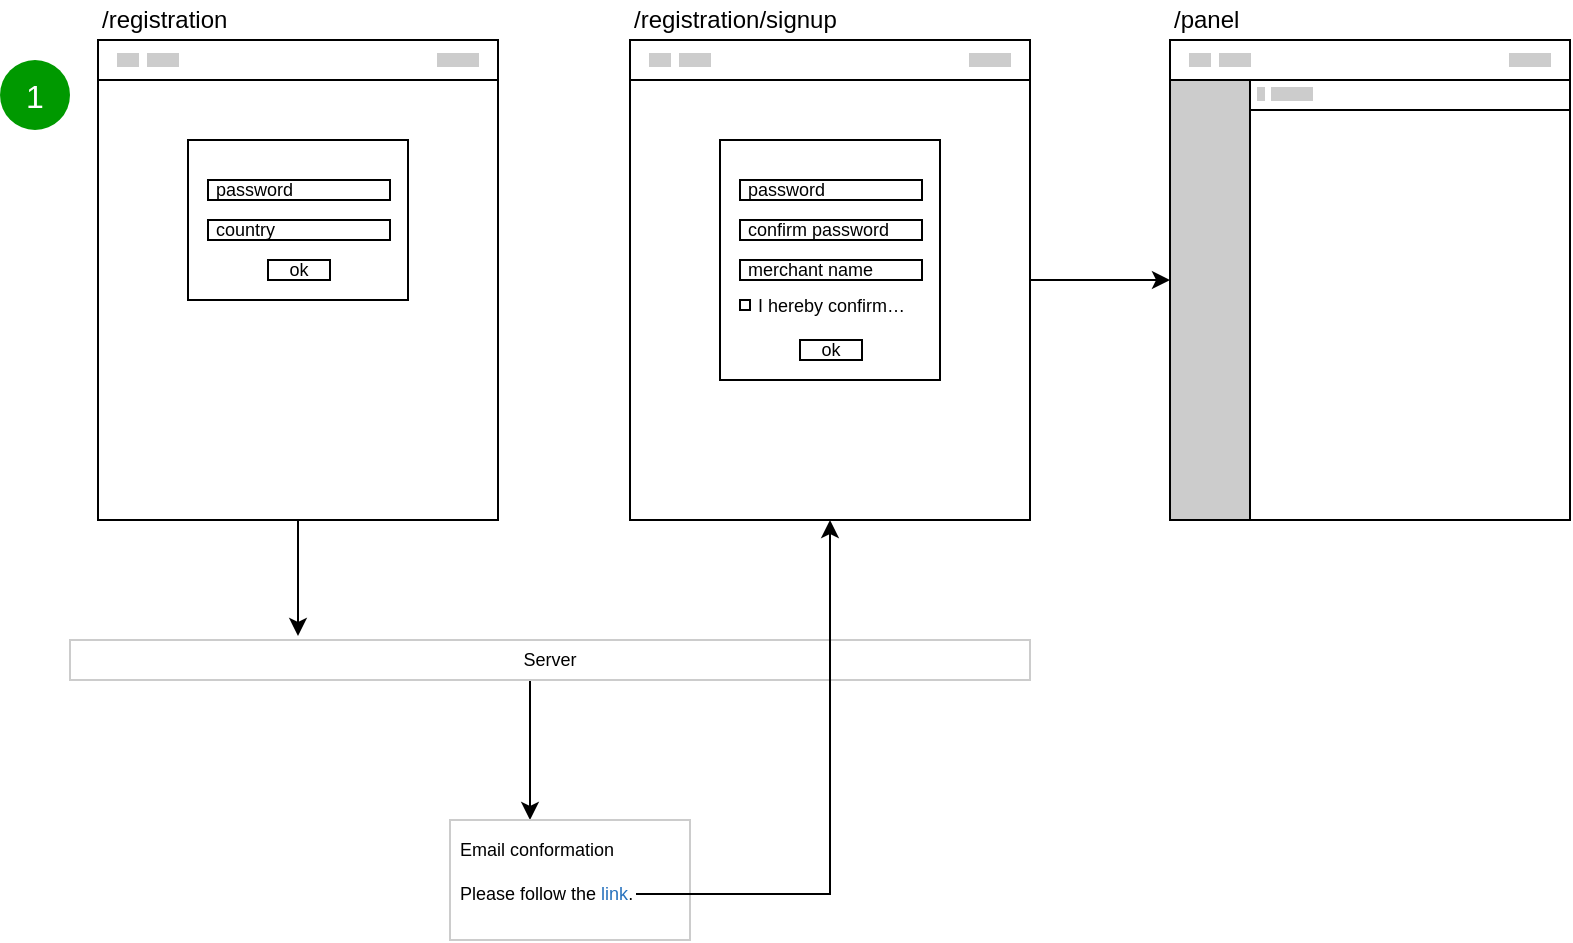 <mxfile version="16.5.6" type="github" pages="6">
  <diagram id="p7Ff0zWDrnerY__srlPh" name="Registration">
    <mxGraphModel dx="949" dy="591" grid="1" gridSize="10" guides="1" tooltips="1" connect="1" arrows="1" fold="1" page="1" pageScale="1" pageWidth="827" pageHeight="1169" math="0" shadow="0">
      <root>
        <mxCell id="0" />
        <mxCell id="nXb4mECqNkCN1c7yYPb4-7" value="Components" style="" parent="0" />
        <mxCell id="1" value="Registration" style="" parent="0" />
        <mxCell id="nXb4mECqNkCN1c7yYPb4-29" value="" style="group" parent="1" vertex="1" connectable="0">
          <mxGeometry x="414" y="110" width="200" height="260" as="geometry" />
        </mxCell>
        <mxCell id="nXb4mECqNkCN1c7yYPb4-10" value="" style="group" parent="nXb4mECqNkCN1c7yYPb4-29" vertex="1" connectable="0">
          <mxGeometry y="20" width="200" height="240" as="geometry" />
        </mxCell>
        <mxCell id="nXb4mECqNkCN1c7yYPb4-11" value="" style="rounded=0;whiteSpace=wrap;html=1;" parent="nXb4mECqNkCN1c7yYPb4-10" vertex="1">
          <mxGeometry width="200" height="240" as="geometry" />
        </mxCell>
        <mxCell id="nXb4mECqNkCN1c7yYPb4-12" value="" style="rounded=0;whiteSpace=wrap;html=1;" parent="nXb4mECqNkCN1c7yYPb4-10" vertex="1">
          <mxGeometry width="200" height="20" as="geometry" />
        </mxCell>
        <mxCell id="nXb4mECqNkCN1c7yYPb4-13" value="" style="rounded=0;whiteSpace=wrap;html=1;fillColor=#CCCCCC;strokeColor=#CCCCCC;" parent="nXb4mECqNkCN1c7yYPb4-10" vertex="1">
          <mxGeometry x="10" y="7" width="10" height="6" as="geometry" />
        </mxCell>
        <mxCell id="nXb4mECqNkCN1c7yYPb4-14" value="" style="rounded=0;whiteSpace=wrap;html=1;fillColor=#CCCCCC;strokeColor=#CCCCCC;" parent="nXb4mECqNkCN1c7yYPb4-10" vertex="1">
          <mxGeometry x="170" y="7" width="20" height="6" as="geometry" />
        </mxCell>
        <mxCell id="nXb4mECqNkCN1c7yYPb4-15" value="" style="rounded=0;whiteSpace=wrap;html=1;fillColor=#CCCCCC;strokeColor=#CCCCCC;" parent="nXb4mECqNkCN1c7yYPb4-10" vertex="1">
          <mxGeometry x="25" y="7" width="15" height="6" as="geometry" />
        </mxCell>
        <mxCell id="nXb4mECqNkCN1c7yYPb4-25" value="" style="rounded=0;whiteSpace=wrap;html=1;" parent="nXb4mECqNkCN1c7yYPb4-10" vertex="1">
          <mxGeometry x="45" y="50" width="110" height="80" as="geometry" />
        </mxCell>
        <mxCell id="nXb4mECqNkCN1c7yYPb4-16" value="/registration" style="text;html=1;strokeColor=none;fillColor=none;align=left;verticalAlign=middle;whiteSpace=wrap;rounded=0;fontSize=12;" parent="nXb4mECqNkCN1c7yYPb4-29" vertex="1">
          <mxGeometry width="200" height="20" as="geometry" />
        </mxCell>
        <mxCell id="nXb4mECqNkCN1c7yYPb4-26" value="password" style="rounded=0;whiteSpace=wrap;html=1;fontSize=9;align=left;spacingLeft=2;" parent="nXb4mECqNkCN1c7yYPb4-29" vertex="1">
          <mxGeometry x="55" y="90" width="91" height="10" as="geometry" />
        </mxCell>
        <mxCell id="nXb4mECqNkCN1c7yYPb4-27" value="country" style="rounded=0;whiteSpace=wrap;html=1;fontSize=9;align=left;spacingLeft=2;" parent="nXb4mECqNkCN1c7yYPb4-29" vertex="1">
          <mxGeometry x="55" y="110" width="91" height="10" as="geometry" />
        </mxCell>
        <mxCell id="nXb4mECqNkCN1c7yYPb4-28" value="ok" style="rounded=0;whiteSpace=wrap;html=1;fontSize=9;spacing=0;" parent="nXb4mECqNkCN1c7yYPb4-29" vertex="1">
          <mxGeometry x="85" y="130" width="31" height="10" as="geometry" />
        </mxCell>
        <mxCell id="nXb4mECqNkCN1c7yYPb4-48" style="edgeStyle=elbowEdgeStyle;rounded=0;orthogonalLoop=1;jettySize=auto;html=1;entryX=0.333;entryY=0;entryDx=0;entryDy=0;entryPerimeter=0;fontSize=9;fontColor=#2671BD;" parent="1" source="nXb4mECqNkCN1c7yYPb4-45" target="nXb4mECqNkCN1c7yYPb4-47" edge="1">
          <mxGeometry relative="1" as="geometry" />
        </mxCell>
        <mxCell id="nXb4mECqNkCN1c7yYPb4-45" value="Server" style="rounded=0;whiteSpace=wrap;html=1;fontSize=9;strokeColor=#CCCCCC;fillColor=#FFFFFF;" parent="1" vertex="1">
          <mxGeometry x="400" y="430" width="480" height="20" as="geometry" />
        </mxCell>
        <mxCell id="nXb4mECqNkCN1c7yYPb4-46" style="edgeStyle=elbowEdgeStyle;rounded=0;orthogonalLoop=1;jettySize=auto;html=1;entryX=0.238;entryY=-0.1;entryDx=0;entryDy=0;entryPerimeter=0;fontSize=9;" parent="1" source="nXb4mECqNkCN1c7yYPb4-11" target="nXb4mECqNkCN1c7yYPb4-45" edge="1">
          <mxGeometry relative="1" as="geometry" />
        </mxCell>
        <mxCell id="nXb4mECqNkCN1c7yYPb4-47" value="Email conformation&lt;br&gt;&lt;br&gt;Please follow the &lt;font color=&quot;#2671bd&quot;&gt;link&lt;/font&gt;." style="rounded=0;whiteSpace=wrap;html=1;fontSize=9;strokeColor=#CCCCCC;fillColor=#FFFFFF;align=left;verticalAlign=top;spacing=5;" parent="1" vertex="1">
          <mxGeometry x="590" y="520" width="120" height="60" as="geometry" />
        </mxCell>
        <mxCell id="nXb4mECqNkCN1c7yYPb4-49" value="" style="endArrow=classic;html=1;rounded=0;fontSize=9;fontColor=#2671BD;edgeStyle=elbowEdgeStyle;elbow=vertical;entryX=0.5;entryY=1;entryDx=0;entryDy=0;" parent="1" target="nXb4mECqNkCN1c7yYPb4-32" edge="1">
          <mxGeometry width="50" height="50" relative="1" as="geometry">
            <mxPoint x="683" y="557" as="sourcePoint" />
            <mxPoint x="710" y="380" as="targetPoint" />
            <Array as="points">
              <mxPoint x="730" y="557" />
            </Array>
          </mxGeometry>
        </mxCell>
        <mxCell id="nXb4mECqNkCN1c7yYPb4-50" value="" style="group" parent="1" vertex="1" connectable="0">
          <mxGeometry x="680" y="110" width="200" height="260" as="geometry" />
        </mxCell>
        <mxCell id="nXb4mECqNkCN1c7yYPb4-30" value="" style="group" parent="nXb4mECqNkCN1c7yYPb4-50" vertex="1" connectable="0">
          <mxGeometry width="200" height="260" as="geometry" />
        </mxCell>
        <mxCell id="nXb4mECqNkCN1c7yYPb4-31" value="" style="group" parent="nXb4mECqNkCN1c7yYPb4-30" vertex="1" connectable="0">
          <mxGeometry y="20" width="200" height="240" as="geometry" />
        </mxCell>
        <mxCell id="nXb4mECqNkCN1c7yYPb4-32" value="" style="rounded=0;whiteSpace=wrap;html=1;" parent="nXb4mECqNkCN1c7yYPb4-31" vertex="1">
          <mxGeometry width="200" height="240" as="geometry" />
        </mxCell>
        <mxCell id="nXb4mECqNkCN1c7yYPb4-33" value="" style="rounded=0;whiteSpace=wrap;html=1;" parent="nXb4mECqNkCN1c7yYPb4-31" vertex="1">
          <mxGeometry width="200" height="20" as="geometry" />
        </mxCell>
        <mxCell id="nXb4mECqNkCN1c7yYPb4-34" value="" style="rounded=0;whiteSpace=wrap;html=1;fillColor=#CCCCCC;strokeColor=#CCCCCC;" parent="nXb4mECqNkCN1c7yYPb4-31" vertex="1">
          <mxGeometry x="10" y="7" width="10" height="6" as="geometry" />
        </mxCell>
        <mxCell id="nXb4mECqNkCN1c7yYPb4-35" value="" style="rounded=0;whiteSpace=wrap;html=1;fillColor=#CCCCCC;strokeColor=#CCCCCC;" parent="nXb4mECqNkCN1c7yYPb4-31" vertex="1">
          <mxGeometry x="170" y="7" width="20" height="6" as="geometry" />
        </mxCell>
        <mxCell id="nXb4mECqNkCN1c7yYPb4-36" value="" style="rounded=0;whiteSpace=wrap;html=1;fillColor=#CCCCCC;strokeColor=#CCCCCC;" parent="nXb4mECqNkCN1c7yYPb4-31" vertex="1">
          <mxGeometry x="25" y="7" width="15" height="6" as="geometry" />
        </mxCell>
        <mxCell id="nXb4mECqNkCN1c7yYPb4-37" value="" style="rounded=0;whiteSpace=wrap;html=1;" parent="nXb4mECqNkCN1c7yYPb4-31" vertex="1">
          <mxGeometry x="45" y="50" width="110" height="120" as="geometry" />
        </mxCell>
        <mxCell id="nXb4mECqNkCN1c7yYPb4-44" value="I hereby confirm…" style="text;html=1;strokeColor=none;fillColor=none;align=left;verticalAlign=middle;whiteSpace=wrap;rounded=0;fontSize=9;" parent="nXb4mECqNkCN1c7yYPb4-31" vertex="1">
          <mxGeometry x="62" y="128" width="78" height="10" as="geometry" />
        </mxCell>
        <mxCell id="nXb4mECqNkCN1c7yYPb4-38" value="/registration/signup" style="text;html=1;strokeColor=none;fillColor=none;align=left;verticalAlign=middle;whiteSpace=wrap;rounded=0;fontSize=12;" parent="nXb4mECqNkCN1c7yYPb4-30" vertex="1">
          <mxGeometry width="200" height="20" as="geometry" />
        </mxCell>
        <mxCell id="nXb4mECqNkCN1c7yYPb4-39" value="password" style="rounded=0;whiteSpace=wrap;html=1;fontSize=9;align=left;spacingLeft=2;" parent="nXb4mECqNkCN1c7yYPb4-30" vertex="1">
          <mxGeometry x="55" y="90" width="91" height="10" as="geometry" />
        </mxCell>
        <mxCell id="nXb4mECqNkCN1c7yYPb4-40" value="confirm password" style="rounded=0;whiteSpace=wrap;html=1;fontSize=9;align=left;spacingLeft=2;" parent="nXb4mECqNkCN1c7yYPb4-30" vertex="1">
          <mxGeometry x="55" y="110" width="91" height="10" as="geometry" />
        </mxCell>
        <mxCell id="nXb4mECqNkCN1c7yYPb4-41" value="ok" style="rounded=0;whiteSpace=wrap;html=1;fontSize=9;spacing=0;" parent="nXb4mECqNkCN1c7yYPb4-30" vertex="1">
          <mxGeometry x="85" y="170" width="31" height="10" as="geometry" />
        </mxCell>
        <mxCell id="nXb4mECqNkCN1c7yYPb4-42" value="merchant name" style="rounded=0;whiteSpace=wrap;html=1;fontSize=9;align=left;spacingLeft=2;" parent="nXb4mECqNkCN1c7yYPb4-50" vertex="1">
          <mxGeometry x="55" y="130" width="91" height="10" as="geometry" />
        </mxCell>
        <mxCell id="nXb4mECqNkCN1c7yYPb4-43" value="" style="rounded=0;whiteSpace=wrap;html=1;fontSize=9;spacing=0;" parent="nXb4mECqNkCN1c7yYPb4-50" vertex="1">
          <mxGeometry x="55" y="150" width="5" height="5" as="geometry" />
        </mxCell>
        <mxCell id="OOlirPghA7_H0LJ8nzAa-1" value="" style="group" vertex="1" connectable="0" parent="1">
          <mxGeometry x="950" y="110" width="200" height="260" as="geometry" />
        </mxCell>
        <mxCell id="OOlirPghA7_H0LJ8nzAa-2" value="" style="group" vertex="1" connectable="0" parent="OOlirPghA7_H0LJ8nzAa-1">
          <mxGeometry width="200" height="260" as="geometry" />
        </mxCell>
        <mxCell id="OOlirPghA7_H0LJ8nzAa-3" value="" style="group" vertex="1" connectable="0" parent="OOlirPghA7_H0LJ8nzAa-2">
          <mxGeometry width="200" height="260" as="geometry" />
        </mxCell>
        <mxCell id="OOlirPghA7_H0LJ8nzAa-4" value="" style="group" vertex="1" connectable="0" parent="OOlirPghA7_H0LJ8nzAa-3">
          <mxGeometry y="20" width="200" height="240" as="geometry" />
        </mxCell>
        <mxCell id="OOlirPghA7_H0LJ8nzAa-5" value="" style="rounded=0;whiteSpace=wrap;html=1;" vertex="1" parent="OOlirPghA7_H0LJ8nzAa-4">
          <mxGeometry width="200" height="240" as="geometry" />
        </mxCell>
        <mxCell id="OOlirPghA7_H0LJ8nzAa-6" value="" style="rounded=0;whiteSpace=wrap;html=1;" vertex="1" parent="OOlirPghA7_H0LJ8nzAa-4">
          <mxGeometry width="200" height="20" as="geometry" />
        </mxCell>
        <mxCell id="OOlirPghA7_H0LJ8nzAa-7" value="" style="rounded=0;whiteSpace=wrap;html=1;fillColor=#CCCCCC;strokeColor=#CCCCCC;" vertex="1" parent="OOlirPghA7_H0LJ8nzAa-4">
          <mxGeometry x="10" y="7" width="10" height="6" as="geometry" />
        </mxCell>
        <mxCell id="OOlirPghA7_H0LJ8nzAa-8" value="" style="rounded=0;whiteSpace=wrap;html=1;fillColor=#CCCCCC;strokeColor=#CCCCCC;" vertex="1" parent="OOlirPghA7_H0LJ8nzAa-4">
          <mxGeometry x="170" y="7" width="20" height="6" as="geometry" />
        </mxCell>
        <mxCell id="OOlirPghA7_H0LJ8nzAa-9" value="" style="rounded=0;whiteSpace=wrap;html=1;fillColor=#CCCCCC;strokeColor=#CCCCCC;" vertex="1" parent="OOlirPghA7_H0LJ8nzAa-4">
          <mxGeometry x="25" y="7" width="15" height="6" as="geometry" />
        </mxCell>
        <mxCell id="OOlirPghA7_H0LJ8nzAa-10" value="" style="rounded=0;whiteSpace=wrap;html=1;fillColor=#CCCCCC;" vertex="1" parent="OOlirPghA7_H0LJ8nzAa-4">
          <mxGeometry y="20" width="40" height="220" as="geometry" />
        </mxCell>
        <mxCell id="OOlirPghA7_H0LJ8nzAa-11" value="/panel" style="text;html=1;strokeColor=none;fillColor=none;align=left;verticalAlign=middle;whiteSpace=wrap;rounded=0;fontSize=12;" vertex="1" parent="OOlirPghA7_H0LJ8nzAa-3">
          <mxGeometry width="200" height="20" as="geometry" />
        </mxCell>
        <mxCell id="OOlirPghA7_H0LJ8nzAa-12" value="" style="rounded=0;whiteSpace=wrap;html=1;" vertex="1" parent="OOlirPghA7_H0LJ8nzAa-1">
          <mxGeometry x="40" y="40" width="160" height="15" as="geometry" />
        </mxCell>
        <mxCell id="OOlirPghA7_H0LJ8nzAa-13" value="" style="rounded=0;whiteSpace=wrap;html=1;fillColor=#CCCCCC;strokeColor=#CCCCCC;" vertex="1" parent="OOlirPghA7_H0LJ8nzAa-1">
          <mxGeometry x="44" y="44" width="3" height="6" as="geometry" />
        </mxCell>
        <mxCell id="OOlirPghA7_H0LJ8nzAa-14" value="" style="rounded=0;whiteSpace=wrap;html=1;fillColor=#CCCCCC;strokeColor=#CCCCCC;" vertex="1" parent="OOlirPghA7_H0LJ8nzAa-1">
          <mxGeometry x="51" y="44" width="20" height="6" as="geometry" />
        </mxCell>
        <mxCell id="OOlirPghA7_H0LJ8nzAa-15" style="edgeStyle=elbowEdgeStyle;rounded=0;orthogonalLoop=1;jettySize=auto;elbow=vertical;html=1;" edge="1" parent="1" source="nXb4mECqNkCN1c7yYPb4-32" target="OOlirPghA7_H0LJ8nzAa-5">
          <mxGeometry relative="1" as="geometry" />
        </mxCell>
        <mxCell id="PU36tg-2BXsIF8PJSTHj-1" value="1" style="ellipse;whiteSpace=wrap;html=1;fontSize=16;fontColor=#FFFFFF;fillColor=#009900;strokeColor=none;" vertex="1" parent="1">
          <mxGeometry x="365" y="140" width="35" height="35" as="geometry" />
        </mxCell>
      </root>
    </mxGraphModel>
  </diagram>
  <diagram id="9IjZil99zR7rNWSkeCL1" name="Auth">
    <mxGraphModel dx="1078" dy="672" grid="1" gridSize="10" guides="1" tooltips="1" connect="1" arrows="1" fold="1" page="1" pageScale="1" pageWidth="827" pageHeight="1169" math="0" shadow="0">
      <root>
        <mxCell id="iW9iBrreQVlwl3mV8Ol9-0" />
        <mxCell id="iW9iBrreQVlwl3mV8Ol9-1" parent="iW9iBrreQVlwl3mV8Ol9-0" />
        <mxCell id="QdKFPZdmgNNmxC_U_GcA-0" value="" style="group" vertex="1" connectable="0" parent="iW9iBrreQVlwl3mV8Ol9-1">
          <mxGeometry x="130" y="80" width="200" height="260" as="geometry" />
        </mxCell>
        <mxCell id="QdKFPZdmgNNmxC_U_GcA-1" value="" style="group" vertex="1" connectable="0" parent="QdKFPZdmgNNmxC_U_GcA-0">
          <mxGeometry width="200" height="260" as="geometry" />
        </mxCell>
        <mxCell id="QdKFPZdmgNNmxC_U_GcA-2" value="" style="group" vertex="1" connectable="0" parent="QdKFPZdmgNNmxC_U_GcA-1">
          <mxGeometry y="20" width="200" height="240" as="geometry" />
        </mxCell>
        <mxCell id="QdKFPZdmgNNmxC_U_GcA-3" value="" style="rounded=0;whiteSpace=wrap;html=1;" vertex="1" parent="QdKFPZdmgNNmxC_U_GcA-2">
          <mxGeometry width="200" height="240" as="geometry" />
        </mxCell>
        <mxCell id="QdKFPZdmgNNmxC_U_GcA-4" value="" style="rounded=0;whiteSpace=wrap;html=1;" vertex="1" parent="QdKFPZdmgNNmxC_U_GcA-2">
          <mxGeometry width="200" height="20" as="geometry" />
        </mxCell>
        <mxCell id="QdKFPZdmgNNmxC_U_GcA-5" value="" style="rounded=0;whiteSpace=wrap;html=1;fillColor=#CCCCCC;strokeColor=#CCCCCC;" vertex="1" parent="QdKFPZdmgNNmxC_U_GcA-2">
          <mxGeometry x="10" y="7" width="10" height="6" as="geometry" />
        </mxCell>
        <mxCell id="QdKFPZdmgNNmxC_U_GcA-6" value="" style="rounded=0;whiteSpace=wrap;html=1;fillColor=#CCCCCC;strokeColor=#CCCCCC;" vertex="1" parent="QdKFPZdmgNNmxC_U_GcA-2">
          <mxGeometry x="170" y="7" width="20" height="6" as="geometry" />
        </mxCell>
        <mxCell id="QdKFPZdmgNNmxC_U_GcA-7" value="" style="rounded=0;whiteSpace=wrap;html=1;fillColor=#CCCCCC;strokeColor=#CCCCCC;" vertex="1" parent="QdKFPZdmgNNmxC_U_GcA-2">
          <mxGeometry x="25" y="7" width="15" height="6" as="geometry" />
        </mxCell>
        <mxCell id="QdKFPZdmgNNmxC_U_GcA-8" value="" style="rounded=0;whiteSpace=wrap;html=1;" vertex="1" parent="QdKFPZdmgNNmxC_U_GcA-2">
          <mxGeometry x="45" y="50" width="110" height="80" as="geometry" />
        </mxCell>
        <mxCell id="QdKFPZdmgNNmxC_U_GcA-10" value="/auth/signin" style="text;html=1;strokeColor=none;fillColor=none;align=left;verticalAlign=middle;whiteSpace=wrap;rounded=0;fontSize=12;" vertex="1" parent="QdKFPZdmgNNmxC_U_GcA-1">
          <mxGeometry width="200" height="20" as="geometry" />
        </mxCell>
        <mxCell id="QdKFPZdmgNNmxC_U_GcA-11" value="email" style="rounded=0;whiteSpace=wrap;html=1;fontSize=9;align=left;spacingLeft=2;" vertex="1" parent="QdKFPZdmgNNmxC_U_GcA-1">
          <mxGeometry x="55" y="90" width="91" height="10" as="geometry" />
        </mxCell>
        <mxCell id="QdKFPZdmgNNmxC_U_GcA-12" value="password" style="rounded=0;whiteSpace=wrap;html=1;fontSize=9;align=left;spacingLeft=2;" vertex="1" parent="QdKFPZdmgNNmxC_U_GcA-1">
          <mxGeometry x="55" y="110" width="91" height="10" as="geometry" />
        </mxCell>
        <mxCell id="QdKFPZdmgNNmxC_U_GcA-13" value="ok" style="rounded=0;whiteSpace=wrap;html=1;fontSize=9;spacing=0;" vertex="1" parent="QdKFPZdmgNNmxC_U_GcA-1">
          <mxGeometry x="85" y="130" width="31" height="10" as="geometry" />
        </mxCell>
        <mxCell id="nIk0akQCBOUEY01yaHbT-0" value="" style="group" vertex="1" connectable="0" parent="iW9iBrreQVlwl3mV8Ol9-1">
          <mxGeometry x="440" y="80" width="200" height="260" as="geometry" />
        </mxCell>
        <mxCell id="nIk0akQCBOUEY01yaHbT-1" value="" style="group" vertex="1" connectable="0" parent="nIk0akQCBOUEY01yaHbT-0">
          <mxGeometry width="200" height="260" as="geometry" />
        </mxCell>
        <mxCell id="nIk0akQCBOUEY01yaHbT-2" value="" style="group" vertex="1" connectable="0" parent="nIk0akQCBOUEY01yaHbT-1">
          <mxGeometry y="20" width="200" height="240" as="geometry" />
        </mxCell>
        <mxCell id="nIk0akQCBOUEY01yaHbT-3" value="" style="rounded=0;whiteSpace=wrap;html=1;" vertex="1" parent="nIk0akQCBOUEY01yaHbT-2">
          <mxGeometry width="200" height="240" as="geometry" />
        </mxCell>
        <mxCell id="nIk0akQCBOUEY01yaHbT-4" value="" style="rounded=0;whiteSpace=wrap;html=1;" vertex="1" parent="nIk0akQCBOUEY01yaHbT-2">
          <mxGeometry width="200" height="20" as="geometry" />
        </mxCell>
        <mxCell id="nIk0akQCBOUEY01yaHbT-5" value="" style="rounded=0;whiteSpace=wrap;html=1;fillColor=#CCCCCC;strokeColor=#CCCCCC;" vertex="1" parent="nIk0akQCBOUEY01yaHbT-2">
          <mxGeometry x="10" y="7" width="10" height="6" as="geometry" />
        </mxCell>
        <mxCell id="nIk0akQCBOUEY01yaHbT-6" value="" style="rounded=0;whiteSpace=wrap;html=1;fillColor=#CCCCCC;strokeColor=#CCCCCC;" vertex="1" parent="nIk0akQCBOUEY01yaHbT-2">
          <mxGeometry x="170" y="7" width="20" height="6" as="geometry" />
        </mxCell>
        <mxCell id="nIk0akQCBOUEY01yaHbT-7" value="" style="rounded=0;whiteSpace=wrap;html=1;fillColor=#CCCCCC;strokeColor=#CCCCCC;" vertex="1" parent="nIk0akQCBOUEY01yaHbT-2">
          <mxGeometry x="25" y="7" width="15" height="6" as="geometry" />
        </mxCell>
        <mxCell id="nIk0akQCBOUEY01yaHbT-8" value="" style="rounded=0;whiteSpace=wrap;html=1;" vertex="1" parent="nIk0akQCBOUEY01yaHbT-2">
          <mxGeometry x="45" y="50" width="110" height="60" as="geometry" />
        </mxCell>
        <mxCell id="nIk0akQCBOUEY01yaHbT-9" value="/auth/account" style="text;html=1;strokeColor=none;fillColor=none;align=left;verticalAlign=middle;whiteSpace=wrap;rounded=0;fontSize=12;" vertex="1" parent="nIk0akQCBOUEY01yaHbT-1">
          <mxGeometry width="200" height="20" as="geometry" />
        </mxCell>
        <mxCell id="nIk0akQCBOUEY01yaHbT-10" value="Merchant A" style="rounded=0;whiteSpace=wrap;html=1;fontSize=9;align=left;spacingLeft=2;" vertex="1" parent="nIk0akQCBOUEY01yaHbT-1">
          <mxGeometry x="55" y="80" width="91" height="20" as="geometry" />
        </mxCell>
        <mxCell id="nIk0akQCBOUEY01yaHbT-11" value="Merchant B" style="rounded=0;whiteSpace=wrap;html=1;fontSize=9;align=left;spacingLeft=2;" vertex="1" parent="nIk0akQCBOUEY01yaHbT-1">
          <mxGeometry x="55" y="100" width="91" height="20" as="geometry" />
        </mxCell>
        <mxCell id="nIk0akQCBOUEY01yaHbT-13" style="edgeStyle=orthogonalEdgeStyle;rounded=0;orthogonalLoop=1;jettySize=auto;html=1;" edge="1" parent="iW9iBrreQVlwl3mV8Ol9-1" source="QdKFPZdmgNNmxC_U_GcA-3" target="nIk0akQCBOUEY01yaHbT-3">
          <mxGeometry relative="1" as="geometry" />
        </mxCell>
        <mxCell id="nIk0akQCBOUEY01yaHbT-14" value="" style="group" vertex="1" connectable="0" parent="iW9iBrreQVlwl3mV8Ol9-1">
          <mxGeometry x="440.5" y="420" width="200" height="260" as="geometry" />
        </mxCell>
        <mxCell id="nIk0akQCBOUEY01yaHbT-15" value="" style="group" vertex="1" connectable="0" parent="nIk0akQCBOUEY01yaHbT-14">
          <mxGeometry width="200" height="260" as="geometry" />
        </mxCell>
        <mxCell id="nIk0akQCBOUEY01yaHbT-16" value="" style="group" vertex="1" connectable="0" parent="nIk0akQCBOUEY01yaHbT-15">
          <mxGeometry y="20" width="200" height="240" as="geometry" />
        </mxCell>
        <mxCell id="nIk0akQCBOUEY01yaHbT-17" value="" style="rounded=0;whiteSpace=wrap;html=1;" vertex="1" parent="nIk0akQCBOUEY01yaHbT-16">
          <mxGeometry width="200" height="240" as="geometry" />
        </mxCell>
        <mxCell id="nIk0akQCBOUEY01yaHbT-18" value="" style="rounded=0;whiteSpace=wrap;html=1;" vertex="1" parent="nIk0akQCBOUEY01yaHbT-16">
          <mxGeometry width="200" height="20" as="geometry" />
        </mxCell>
        <mxCell id="nIk0akQCBOUEY01yaHbT-19" value="" style="rounded=0;whiteSpace=wrap;html=1;fillColor=#CCCCCC;strokeColor=#CCCCCC;" vertex="1" parent="nIk0akQCBOUEY01yaHbT-16">
          <mxGeometry x="10" y="7" width="10" height="6" as="geometry" />
        </mxCell>
        <mxCell id="nIk0akQCBOUEY01yaHbT-20" value="" style="rounded=0;whiteSpace=wrap;html=1;fillColor=#CCCCCC;strokeColor=#CCCCCC;" vertex="1" parent="nIk0akQCBOUEY01yaHbT-16">
          <mxGeometry x="170" y="7" width="20" height="6" as="geometry" />
        </mxCell>
        <mxCell id="nIk0akQCBOUEY01yaHbT-21" value="" style="rounded=0;whiteSpace=wrap;html=1;fillColor=#CCCCCC;strokeColor=#CCCCCC;" vertex="1" parent="nIk0akQCBOUEY01yaHbT-16">
          <mxGeometry x="25" y="7" width="15" height="6" as="geometry" />
        </mxCell>
        <mxCell id="nIk0akQCBOUEY01yaHbT-22" value="" style="rounded=0;whiteSpace=wrap;html=1;" vertex="1" parent="nIk0akQCBOUEY01yaHbT-16">
          <mxGeometry x="45" y="50" width="110" height="80" as="geometry" />
        </mxCell>
        <mxCell id="nIk0akQCBOUEY01yaHbT-23" value="/forget-password" style="text;html=1;strokeColor=none;fillColor=none;align=left;verticalAlign=middle;whiteSpace=wrap;rounded=0;fontSize=12;" vertex="1" parent="nIk0akQCBOUEY01yaHbT-15">
          <mxGeometry width="200" height="20" as="geometry" />
        </mxCell>
        <mxCell id="nIk0akQCBOUEY01yaHbT-26" value="ok" style="rounded=0;whiteSpace=wrap;html=1;fontSize=9;spacing=0;" vertex="1" parent="nIk0akQCBOUEY01yaHbT-15">
          <mxGeometry x="85" y="130" width="31" height="10" as="geometry" />
        </mxCell>
        <mxCell id="nIk0akQCBOUEY01yaHbT-27" style="edgeStyle=orthogonalEdgeStyle;rounded=0;orthogonalLoop=1;jettySize=auto;html=1;entryX=0;entryY=0.5;entryDx=0;entryDy=0;" edge="1" parent="iW9iBrreQVlwl3mV8Ol9-1" source="QdKFPZdmgNNmxC_U_GcA-3" target="nIk0akQCBOUEY01yaHbT-17">
          <mxGeometry relative="1" as="geometry" />
        </mxCell>
        <mxCell id="nIk0akQCBOUEY01yaHbT-30" value="1. Откуда пользователи будут приходить&lt;br&gt;на страницу восстановления пароля?" style="text;html=1;strokeColor=none;fillColor=none;align=left;verticalAlign=middle;whiteSpace=wrap;rounded=0;autosize=0;" vertex="1" parent="iW9iBrreQVlwl3mV8Ol9-1">
          <mxGeometry x="105" y="460" width="250" height="35" as="geometry" />
        </mxCell>
        <mxCell id="nIk0akQCBOUEY01yaHbT-31" value="2. Что будет на странице восстановления пароля?" style="text;html=1;strokeColor=none;fillColor=none;align=left;verticalAlign=middle;whiteSpace=wrap;rounded=0;autosize=0;" vertex="1" parent="iW9iBrreQVlwl3mV8Ol9-1">
          <mxGeometry x="105" y="520" width="250" height="35" as="geometry" />
        </mxCell>
        <mxCell id="nIk0akQCBOUEY01yaHbT-57" value="" style="group" vertex="1" connectable="0" parent="iW9iBrreQVlwl3mV8Ol9-1">
          <mxGeometry x="750" y="85" width="200" height="260" as="geometry" />
        </mxCell>
        <mxCell id="nIk0akQCBOUEY01yaHbT-32" value="" style="group" vertex="1" connectable="0" parent="nIk0akQCBOUEY01yaHbT-57">
          <mxGeometry width="200" height="260" as="geometry" />
        </mxCell>
        <mxCell id="nIk0akQCBOUEY01yaHbT-33" value="" style="group" vertex="1" connectable="0" parent="nIk0akQCBOUEY01yaHbT-32">
          <mxGeometry width="200" height="260" as="geometry" />
        </mxCell>
        <mxCell id="nIk0akQCBOUEY01yaHbT-34" value="" style="group" vertex="1" connectable="0" parent="nIk0akQCBOUEY01yaHbT-33">
          <mxGeometry y="20" width="200" height="240" as="geometry" />
        </mxCell>
        <mxCell id="nIk0akQCBOUEY01yaHbT-35" value="" style="rounded=0;whiteSpace=wrap;html=1;" vertex="1" parent="nIk0akQCBOUEY01yaHbT-34">
          <mxGeometry width="200" height="240" as="geometry" />
        </mxCell>
        <mxCell id="nIk0akQCBOUEY01yaHbT-36" value="" style="rounded=0;whiteSpace=wrap;html=1;" vertex="1" parent="nIk0akQCBOUEY01yaHbT-34">
          <mxGeometry width="200" height="20" as="geometry" />
        </mxCell>
        <mxCell id="nIk0akQCBOUEY01yaHbT-37" value="" style="rounded=0;whiteSpace=wrap;html=1;fillColor=#CCCCCC;strokeColor=#CCCCCC;" vertex="1" parent="nIk0akQCBOUEY01yaHbT-34">
          <mxGeometry x="10" y="7" width="10" height="6" as="geometry" />
        </mxCell>
        <mxCell id="nIk0akQCBOUEY01yaHbT-38" value="" style="rounded=0;whiteSpace=wrap;html=1;fillColor=#CCCCCC;strokeColor=#CCCCCC;" vertex="1" parent="nIk0akQCBOUEY01yaHbT-34">
          <mxGeometry x="170" y="7" width="20" height="6" as="geometry" />
        </mxCell>
        <mxCell id="nIk0akQCBOUEY01yaHbT-39" value="" style="rounded=0;whiteSpace=wrap;html=1;fillColor=#CCCCCC;strokeColor=#CCCCCC;" vertex="1" parent="nIk0akQCBOUEY01yaHbT-34">
          <mxGeometry x="25" y="7" width="15" height="6" as="geometry" />
        </mxCell>
        <mxCell id="nIk0akQCBOUEY01yaHbT-40" value="" style="rounded=0;whiteSpace=wrap;html=1;fillColor=#CCCCCC;" vertex="1" parent="nIk0akQCBOUEY01yaHbT-34">
          <mxGeometry y="20" width="40" height="220" as="geometry" />
        </mxCell>
        <mxCell id="nIk0akQCBOUEY01yaHbT-41" value="/panel" style="text;html=1;strokeColor=none;fillColor=none;align=left;verticalAlign=middle;whiteSpace=wrap;rounded=0;fontSize=12;" vertex="1" parent="nIk0akQCBOUEY01yaHbT-33">
          <mxGeometry width="200" height="20" as="geometry" />
        </mxCell>
        <mxCell id="nIk0akQCBOUEY01yaHbT-44" value="" style="rounded=0;whiteSpace=wrap;html=1;" vertex="1" parent="nIk0akQCBOUEY01yaHbT-57">
          <mxGeometry x="40" y="40" width="160" height="15" as="geometry" />
        </mxCell>
        <mxCell id="nIk0akQCBOUEY01yaHbT-55" value="" style="rounded=0;whiteSpace=wrap;html=1;fillColor=#CCCCCC;strokeColor=#CCCCCC;" vertex="1" parent="nIk0akQCBOUEY01yaHbT-57">
          <mxGeometry x="44" y="44" width="3" height="6" as="geometry" />
        </mxCell>
        <mxCell id="nIk0akQCBOUEY01yaHbT-56" value="" style="rounded=0;whiteSpace=wrap;html=1;fillColor=#CCCCCC;strokeColor=#CCCCCC;" vertex="1" parent="nIk0akQCBOUEY01yaHbT-57">
          <mxGeometry x="51" y="44" width="20" height="6" as="geometry" />
        </mxCell>
        <mxCell id="nIk0akQCBOUEY01yaHbT-58" style="edgeStyle=elbowEdgeStyle;rounded=0;orthogonalLoop=1;jettySize=auto;html=1;elbow=vertical;" edge="1" parent="iW9iBrreQVlwl3mV8Ol9-1" source="nIk0akQCBOUEY01yaHbT-3" target="nIk0akQCBOUEY01yaHbT-35">
          <mxGeometry relative="1" as="geometry" />
        </mxCell>
        <mxCell id="iDHE5mqO16B943v57DIr-0" value="2" style="ellipse;whiteSpace=wrap;html=1;fontSize=16;fontColor=#FFFFFF;fillColor=#009900;strokeColor=none;" vertex="1" parent="iW9iBrreQVlwl3mV8Ol9-1">
          <mxGeometry x="80" y="100" width="35" height="35" as="geometry" />
        </mxCell>
      </root>
    </mxGraphModel>
  </diagram>
  <diagram id="irFUqdOEMGV7W6PFk0p6" name="OAuth">
    <mxGraphModel dx="988" dy="616" grid="1" gridSize="10" guides="1" tooltips="1" connect="1" arrows="1" fold="1" page="1" pageScale="1" pageWidth="827" pageHeight="1169" math="0" shadow="0">
      <root>
        <mxCell id="RH3Kg1vD80r5-Wmwhp9f-0" />
        <mxCell id="RH3Kg1vD80r5-Wmwhp9f-1" parent="RH3Kg1vD80r5-Wmwhp9f-0" />
        <mxCell id="vxBVnMDS_E_hDAVjg61Y-16" value="" style="group" vertex="1" connectable="0" parent="RH3Kg1vD80r5-Wmwhp9f-1">
          <mxGeometry x="130" y="410" width="200" height="260" as="geometry" />
        </mxCell>
        <mxCell id="vxBVnMDS_E_hDAVjg61Y-17" value="" style="group" vertex="1" connectable="0" parent="vxBVnMDS_E_hDAVjg61Y-16">
          <mxGeometry width="200" height="260" as="geometry" />
        </mxCell>
        <mxCell id="vxBVnMDS_E_hDAVjg61Y-18" value="" style="group" vertex="1" connectable="0" parent="vxBVnMDS_E_hDAVjg61Y-17">
          <mxGeometry y="20" width="200" height="240" as="geometry" />
        </mxCell>
        <mxCell id="vxBVnMDS_E_hDAVjg61Y-19" value="" style="rounded=0;whiteSpace=wrap;html=1;" vertex="1" parent="vxBVnMDS_E_hDAVjg61Y-18">
          <mxGeometry width="200" height="240" as="geometry" />
        </mxCell>
        <mxCell id="vxBVnMDS_E_hDAVjg61Y-20" value="" style="rounded=0;whiteSpace=wrap;html=1;" vertex="1" parent="vxBVnMDS_E_hDAVjg61Y-18">
          <mxGeometry width="200" height="20" as="geometry" />
        </mxCell>
        <mxCell id="vxBVnMDS_E_hDAVjg61Y-21" value="" style="rounded=0;whiteSpace=wrap;html=1;fillColor=#CCCCCC;strokeColor=#CCCCCC;" vertex="1" parent="vxBVnMDS_E_hDAVjg61Y-18">
          <mxGeometry x="10" y="7" width="10" height="6" as="geometry" />
        </mxCell>
        <mxCell id="vxBVnMDS_E_hDAVjg61Y-22" value="" style="rounded=0;whiteSpace=wrap;html=1;fillColor=#CCCCCC;strokeColor=#CCCCCC;" vertex="1" parent="vxBVnMDS_E_hDAVjg61Y-18">
          <mxGeometry x="170" y="7" width="20" height="6" as="geometry" />
        </mxCell>
        <mxCell id="vxBVnMDS_E_hDAVjg61Y-23" value="" style="rounded=0;whiteSpace=wrap;html=1;fillColor=#CCCCCC;strokeColor=#CCCCCC;" vertex="1" parent="vxBVnMDS_E_hDAVjg61Y-18">
          <mxGeometry x="25" y="7" width="15" height="6" as="geometry" />
        </mxCell>
        <mxCell id="vxBVnMDS_E_hDAVjg61Y-24" value="" style="rounded=0;whiteSpace=wrap;html=1;" vertex="1" parent="vxBVnMDS_E_hDAVjg61Y-18">
          <mxGeometry x="45" y="50" width="110" height="80" as="geometry" />
        </mxCell>
        <mxCell id="vxBVnMDS_E_hDAVjg61Y-26" value="/oauth/login" style="text;html=1;strokeColor=none;fillColor=none;align=left;verticalAlign=middle;whiteSpace=wrap;rounded=0;fontSize=12;" vertex="1" parent="vxBVnMDS_E_hDAVjg61Y-17">
          <mxGeometry width="200" height="20" as="geometry" />
        </mxCell>
        <mxCell id="vxBVnMDS_E_hDAVjg61Y-27" value="email" style="rounded=0;whiteSpace=wrap;html=1;fontSize=9;align=left;spacingLeft=2;" vertex="1" parent="vxBVnMDS_E_hDAVjg61Y-17">
          <mxGeometry x="55" y="90" width="91" height="10" as="geometry" />
        </mxCell>
        <mxCell id="vxBVnMDS_E_hDAVjg61Y-28" value="password" style="rounded=0;whiteSpace=wrap;html=1;fontSize=9;align=left;spacingLeft=2;" vertex="1" parent="vxBVnMDS_E_hDAVjg61Y-17">
          <mxGeometry x="55" y="110" width="91" height="10" as="geometry" />
        </mxCell>
        <mxCell id="vxBVnMDS_E_hDAVjg61Y-29" value="ok" style="rounded=0;whiteSpace=wrap;html=1;fontSize=9;spacing=0;" vertex="1" parent="vxBVnMDS_E_hDAVjg61Y-17">
          <mxGeometry x="85" y="130" width="31" height="10" as="geometry" />
        </mxCell>
        <mxCell id="tRyZd7fmeRlR9XQ7KOnP-1" value="&lt;div&gt;JOOM&lt;/div&gt;" style="text;html=1;strokeColor=none;fillColor=none;align=center;verticalAlign=middle;whiteSpace=wrap;rounded=0;fontSize=9;fontStyle=1;fontColor=#FF0000;" vertex="1" parent="RH3Kg1vD80r5-Wmwhp9f-1">
          <mxGeometry x="191" y="170" width="78" height="10" as="geometry" />
        </mxCell>
        <mxCell id="doi7PtbQvghUC9bLjiSU-0" value="Параметры:&lt;br&gt;- oauth_client_id&lt;br&gt;- oauth_state&lt;br&gt;-&amp;nbsp;errorCode" style="text;whiteSpace=wrap;html=1;fontColor=#666666;" vertex="1" parent="RH3Kg1vD80r5-Wmwhp9f-1">
          <mxGeometry x="360" y="430" width="110" height="70" as="geometry" />
        </mxCell>
        <mxCell id="doi7PtbQvghUC9bLjiSU-1" value="Параметры:&lt;br&gt;&lt;div&gt;- oauth_client_id&lt;/div&gt;&lt;div&gt;- oauth_client_name&lt;/div&gt;&lt;div&gt;- state&lt;/div&gt;" style="text;whiteSpace=wrap;html=1;fontColor=#666666;" vertex="1" parent="RH3Kg1vD80r5-Wmwhp9f-1">
          <mxGeometry x="360" y="100" width="136" height="70" as="geometry" />
        </mxCell>
        <mxCell id="doi7PtbQvghUC9bLjiSU-2" style="edgeStyle=elbowEdgeStyle;rounded=0;orthogonalLoop=1;jettySize=auto;elbow=vertical;html=1;fontColor=#666666;" edge="1" parent="RH3Kg1vD80r5-Wmwhp9f-1" source="vxBVnMDS_E_hDAVjg61Y-19">
          <mxGeometry relative="1" as="geometry">
            <mxPoint x="550" y="540" as="targetPoint" />
          </mxGeometry>
        </mxCell>
        <mxCell id="doi7PtbQvghUC9bLjiSU-3" value="/auth/signin?oauth_client_id&amp;amp;oauth_state&amp;amp;&lt;span&gt;email&amp;amp;&lt;/span&gt;&lt;span&gt;password&lt;/span&gt;&lt;span&gt;&lt;br&gt;&lt;/span&gt;" style="text;whiteSpace=wrap;html=1;fontColor=#666666;" vertex="1" parent="RH3Kg1vD80r5-Wmwhp9f-1">
          <mxGeometry x="560" y="525" width="350" height="25" as="geometry" />
        </mxCell>
        <mxCell id="doi7PtbQvghUC9bLjiSU-4" value="/oauth/authorize?&lt;span&gt;oauth_client_id&amp;amp;&lt;/span&gt;&lt;span&gt;oauth_client_name&amp;amp;&lt;/span&gt;&lt;span&gt;state&lt;/span&gt;&lt;span&gt;&lt;br&gt;&lt;/span&gt;" style="text;whiteSpace=wrap;html=1;fontColor=#666666;" vertex="1" parent="RH3Kg1vD80r5-Wmwhp9f-1">
          <mxGeometry x="560" y="205" width="350" height="25" as="geometry" />
        </mxCell>
        <mxCell id="doi7PtbQvghUC9bLjiSU-5" style="edgeStyle=elbowEdgeStyle;rounded=0;orthogonalLoop=1;jettySize=auto;elbow=vertical;html=1;fontColor=#666666;" edge="1" parent="RH3Kg1vD80r5-Wmwhp9f-1" source="vxBVnMDS_E_hDAVjg61Y-3" target="doi7PtbQvghUC9bLjiSU-4">
          <mxGeometry relative="1" as="geometry" />
        </mxCell>
        <mxCell id="v1aqfxFbWiFf0CFFfiMu-0" value="" style="group" vertex="1" connectable="0" parent="RH3Kg1vD80r5-Wmwhp9f-1">
          <mxGeometry x="130" y="80" width="200" height="260" as="geometry" />
        </mxCell>
        <mxCell id="vxBVnMDS_E_hDAVjg61Y-0" value="" style="group" vertex="1" connectable="0" parent="v1aqfxFbWiFf0CFFfiMu-0">
          <mxGeometry width="200" height="260" as="geometry" />
        </mxCell>
        <mxCell id="vxBVnMDS_E_hDAVjg61Y-1" value="" style="group" vertex="1" connectable="0" parent="vxBVnMDS_E_hDAVjg61Y-0">
          <mxGeometry width="200" height="260" as="geometry" />
        </mxCell>
        <mxCell id="vxBVnMDS_E_hDAVjg61Y-2" value="" style="group" vertex="1" connectable="0" parent="vxBVnMDS_E_hDAVjg61Y-1">
          <mxGeometry y="20" width="200" height="240" as="geometry" />
        </mxCell>
        <mxCell id="vxBVnMDS_E_hDAVjg61Y-3" value="" style="rounded=0;whiteSpace=wrap;html=1;" vertex="1" parent="vxBVnMDS_E_hDAVjg61Y-2">
          <mxGeometry width="200" height="240" as="geometry" />
        </mxCell>
        <mxCell id="vxBVnMDS_E_hDAVjg61Y-4" value="" style="rounded=0;whiteSpace=wrap;html=1;" vertex="1" parent="vxBVnMDS_E_hDAVjg61Y-2">
          <mxGeometry width="200" height="20" as="geometry" />
        </mxCell>
        <mxCell id="vxBVnMDS_E_hDAVjg61Y-5" value="" style="rounded=0;whiteSpace=wrap;html=1;fillColor=#CCCCCC;strokeColor=#CCCCCC;" vertex="1" parent="vxBVnMDS_E_hDAVjg61Y-2">
          <mxGeometry x="10" y="7" width="10" height="6" as="geometry" />
        </mxCell>
        <mxCell id="vxBVnMDS_E_hDAVjg61Y-6" value="" style="rounded=0;whiteSpace=wrap;html=1;fillColor=#CCCCCC;strokeColor=#CCCCCC;" vertex="1" parent="vxBVnMDS_E_hDAVjg61Y-2">
          <mxGeometry x="170" y="7" width="20" height="6" as="geometry" />
        </mxCell>
        <mxCell id="vxBVnMDS_E_hDAVjg61Y-7" value="" style="rounded=0;whiteSpace=wrap;html=1;fillColor=#CCCCCC;strokeColor=#CCCCCC;" vertex="1" parent="vxBVnMDS_E_hDAVjg61Y-2">
          <mxGeometry x="25" y="7" width="15" height="6" as="geometry" />
        </mxCell>
        <mxCell id="vxBVnMDS_E_hDAVjg61Y-9" value="&lt;div&gt;Authorize client&lt;/div&gt;&lt;div&gt;to access your account&lt;/div&gt;" style="text;html=1;strokeColor=none;fillColor=none;align=center;verticalAlign=middle;whiteSpace=wrap;rounded=0;fontSize=9;" vertex="1" parent="vxBVnMDS_E_hDAVjg61Y-2">
          <mxGeometry x="61" y="80" width="78" height="40" as="geometry" />
        </mxCell>
        <mxCell id="vxBVnMDS_E_hDAVjg61Y-10" value="/oauth/authorize" style="text;html=1;strokeColor=none;fillColor=none;align=left;verticalAlign=middle;whiteSpace=wrap;rounded=0;fontSize=12;" vertex="1" parent="vxBVnMDS_E_hDAVjg61Y-1">
          <mxGeometry width="200" height="20" as="geometry" />
        </mxCell>
        <mxCell id="vxBVnMDS_E_hDAVjg61Y-13" value="grant" style="rounded=0;whiteSpace=wrap;html=1;fontSize=9;spacing=0;" vertex="1" parent="vxBVnMDS_E_hDAVjg61Y-1">
          <mxGeometry x="65" y="150" width="31" height="10" as="geometry" />
        </mxCell>
        <mxCell id="tRyZd7fmeRlR9XQ7KOnP-0" value="deny" style="rounded=0;whiteSpace=wrap;html=1;fontSize=9;spacing=0;" vertex="1" parent="v1aqfxFbWiFf0CFFfiMu-0">
          <mxGeometry x="105" y="150" width="31" height="10" as="geometry" />
        </mxCell>
      </root>
    </mxGraphModel>
  </diagram>
  <diagram id="-nHrkKT9JJYtR7AXkLD0" name="Set password?">
    <mxGraphModel dx="879" dy="547" grid="1" gridSize="10" guides="1" tooltips="1" connect="1" arrows="1" fold="1" page="1" pageScale="1" pageWidth="827" pageHeight="1169" math="0" shadow="0">
      <root>
        <mxCell id="Kd4W7rwIj_wvuTyQpbDM-0" />
        <mxCell id="Kd4W7rwIj_wvuTyQpbDM-1" parent="Kd4W7rwIj_wvuTyQpbDM-0" />
        <mxCell id="6cYhB_l3wuDqWrnpYlg6-0" value="" style="group" vertex="1" connectable="0" parent="Kd4W7rwIj_wvuTyQpbDM-1">
          <mxGeometry x="260" y="200" width="200" height="260" as="geometry" />
        </mxCell>
        <mxCell id="6cYhB_l3wuDqWrnpYlg6-1" value="" style="group" vertex="1" connectable="0" parent="6cYhB_l3wuDqWrnpYlg6-0">
          <mxGeometry width="200" height="260" as="geometry" />
        </mxCell>
        <mxCell id="6cYhB_l3wuDqWrnpYlg6-2" value="" style="group" vertex="1" connectable="0" parent="6cYhB_l3wuDqWrnpYlg6-1">
          <mxGeometry y="20" width="200" height="240" as="geometry" />
        </mxCell>
        <mxCell id="6cYhB_l3wuDqWrnpYlg6-3" value="" style="rounded=0;whiteSpace=wrap;html=1;" vertex="1" parent="6cYhB_l3wuDqWrnpYlg6-2">
          <mxGeometry width="200" height="240" as="geometry" />
        </mxCell>
        <mxCell id="6cYhB_l3wuDqWrnpYlg6-4" value="" style="rounded=0;whiteSpace=wrap;html=1;" vertex="1" parent="6cYhB_l3wuDqWrnpYlg6-2">
          <mxGeometry width="200" height="20" as="geometry" />
        </mxCell>
        <mxCell id="6cYhB_l3wuDqWrnpYlg6-5" value="" style="rounded=0;whiteSpace=wrap;html=1;fillColor=#CCCCCC;strokeColor=#CCCCCC;" vertex="1" parent="6cYhB_l3wuDqWrnpYlg6-2">
          <mxGeometry x="10" y="7" width="10" height="6" as="geometry" />
        </mxCell>
        <mxCell id="6cYhB_l3wuDqWrnpYlg6-6" value="" style="rounded=0;whiteSpace=wrap;html=1;fillColor=#CCCCCC;strokeColor=#CCCCCC;" vertex="1" parent="6cYhB_l3wuDqWrnpYlg6-2">
          <mxGeometry x="170" y="7" width="20" height="6" as="geometry" />
        </mxCell>
        <mxCell id="6cYhB_l3wuDqWrnpYlg6-7" value="" style="rounded=0;whiteSpace=wrap;html=1;fillColor=#CCCCCC;strokeColor=#CCCCCC;" vertex="1" parent="6cYhB_l3wuDqWrnpYlg6-2">
          <mxGeometry x="25" y="7" width="15" height="6" as="geometry" />
        </mxCell>
        <mxCell id="6cYhB_l3wuDqWrnpYlg6-8" value="" style="rounded=0;whiteSpace=wrap;html=1;" vertex="1" parent="6cYhB_l3wuDqWrnpYlg6-2">
          <mxGeometry x="45" y="50" width="110" height="80" as="geometry" />
        </mxCell>
        <mxCell id="6cYhB_l3wuDqWrnpYlg6-10" value="/set-password" style="text;html=1;strokeColor=none;fillColor=none;align=left;verticalAlign=middle;whiteSpace=wrap;rounded=0;fontSize=12;" vertex="1" parent="6cYhB_l3wuDqWrnpYlg6-1">
          <mxGeometry width="200" height="20" as="geometry" />
        </mxCell>
        <mxCell id="6cYhB_l3wuDqWrnpYlg6-11" value="password" style="rounded=0;whiteSpace=wrap;html=1;fontSize=9;align=left;spacingLeft=2;" vertex="1" parent="6cYhB_l3wuDqWrnpYlg6-1">
          <mxGeometry x="55" y="90" width="91" height="10" as="geometry" />
        </mxCell>
        <mxCell id="6cYhB_l3wuDqWrnpYlg6-12" value="confirm password" style="rounded=0;whiteSpace=wrap;html=1;fontSize=9;align=left;spacingLeft=2;" vertex="1" parent="6cYhB_l3wuDqWrnpYlg6-1">
          <mxGeometry x="55" y="110" width="91" height="10" as="geometry" />
        </mxCell>
        <mxCell id="6cYhB_l3wuDqWrnpYlg6-13" value="ok" style="rounded=0;whiteSpace=wrap;html=1;fontSize=9;spacing=0;" vertex="1" parent="6cYhB_l3wuDqWrnpYlg6-1">
          <mxGeometry x="85" y="130" width="31" height="10" as="geometry" />
        </mxCell>
        <mxCell id="78QiFZv508pJkO4hyrjR-0" value="Заметка: Есть пункт «страница изменения пароля при входе».&lt;br&gt;1. Что эта страница из себя представляет?&lt;br&gt;2. Откуда на эту страницу пользователи приходят?" style="text;html=1;strokeColor=none;fillColor=none;align=left;verticalAlign=top;whiteSpace=wrap;rounded=0;" vertex="1" parent="Kd4W7rwIj_wvuTyQpbDM-1">
          <mxGeometry x="250" y="70" width="250" height="90" as="geometry" />
        </mxCell>
        <mxCell id="fehvfMzmfD1SXx5OIKGs-0" style="edgeStyle=elbowEdgeStyle;rounded=0;orthogonalLoop=1;jettySize=auto;elbow=vertical;html=1;fontSize=8;fontColor=#666666;" edge="1" parent="Kd4W7rwIj_wvuTyQpbDM-1" source="6cYhB_l3wuDqWrnpYlg6-3">
          <mxGeometry relative="1" as="geometry">
            <mxPoint x="580" y="340" as="targetPoint" />
          </mxGeometry>
        </mxCell>
        <mxCell id="x82aYZaOm-f_02jphowA-0" value="3" style="ellipse;whiteSpace=wrap;html=1;fontSize=16;fontColor=#FFFFFF;fillColor=#009900;strokeColor=none;" vertex="1" parent="Kd4W7rwIj_wvuTyQpbDM-1">
          <mxGeometry x="210" y="220" width="35" height="35" as="geometry" />
        </mxCell>
      </root>
    </mxGraphModel>
  </diagram>
  <diagram id="66-ynprgGRNY-Gx6uvnA" name="Account Creating">
    <mxGraphModel dx="1078" dy="672" grid="1" gridSize="10" guides="1" tooltips="1" connect="1" arrows="1" fold="1" page="1" pageScale="1" pageWidth="827" pageHeight="1169" math="0" shadow="0">
      <root>
        <mxCell id="pSN3wMXAncZ-DjNGSa0V-0" />
        <mxCell id="pSN3wMXAncZ-DjNGSa0V-1" parent="pSN3wMXAncZ-DjNGSa0V-0" />
        <mxCell id="UlpziIrI7ffIYSSmMO7_-1" value="" style="group" vertex="1" connectable="0" parent="pSN3wMXAncZ-DjNGSa0V-1">
          <mxGeometry x="70" y="60" width="200" height="260" as="geometry" />
        </mxCell>
        <mxCell id="PiFU_47-t9I--HEGo49u-0" value="" style="group" vertex="1" connectable="0" parent="UlpziIrI7ffIYSSmMO7_-1">
          <mxGeometry width="200" height="260" as="geometry" />
        </mxCell>
        <mxCell id="PiFU_47-t9I--HEGo49u-1" value="" style="group" vertex="1" connectable="0" parent="PiFU_47-t9I--HEGo49u-0">
          <mxGeometry width="200" height="260" as="geometry" />
        </mxCell>
        <mxCell id="PiFU_47-t9I--HEGo49u-2" value="" style="group" vertex="1" connectable="0" parent="PiFU_47-t9I--HEGo49u-1">
          <mxGeometry width="200" height="260" as="geometry" />
        </mxCell>
        <mxCell id="PiFU_47-t9I--HEGo49u-3" value="" style="group" vertex="1" connectable="0" parent="PiFU_47-t9I--HEGo49u-2">
          <mxGeometry y="20" width="200" height="240" as="geometry" />
        </mxCell>
        <mxCell id="PiFU_47-t9I--HEGo49u-4" value="" style="rounded=0;whiteSpace=wrap;html=1;" vertex="1" parent="PiFU_47-t9I--HEGo49u-3">
          <mxGeometry width="200" height="240" as="geometry" />
        </mxCell>
        <mxCell id="PiFU_47-t9I--HEGo49u-5" value="" style="rounded=0;whiteSpace=wrap;html=1;" vertex="1" parent="PiFU_47-t9I--HEGo49u-3">
          <mxGeometry width="200" height="20" as="geometry" />
        </mxCell>
        <mxCell id="PiFU_47-t9I--HEGo49u-6" value="" style="rounded=0;whiteSpace=wrap;html=1;fillColor=#CCCCCC;strokeColor=#CCCCCC;" vertex="1" parent="PiFU_47-t9I--HEGo49u-3">
          <mxGeometry x="10" y="7" width="10" height="6" as="geometry" />
        </mxCell>
        <mxCell id="PiFU_47-t9I--HEGo49u-7" value="" style="rounded=0;whiteSpace=wrap;html=1;fillColor=#CCCCCC;strokeColor=#CCCCCC;" vertex="1" parent="PiFU_47-t9I--HEGo49u-3">
          <mxGeometry x="170" y="7" width="20" height="6" as="geometry" />
        </mxCell>
        <mxCell id="PiFU_47-t9I--HEGo49u-8" value="" style="rounded=0;whiteSpace=wrap;html=1;fillColor=#CCCCCC;strokeColor=#CCCCCC;" vertex="1" parent="PiFU_47-t9I--HEGo49u-3">
          <mxGeometry x="25" y="7" width="15" height="6" as="geometry" />
        </mxCell>
        <mxCell id="PiFU_47-t9I--HEGo49u-9" value="" style="rounded=0;whiteSpace=wrap;html=1;fillColor=#CCCCCC;" vertex="1" parent="PiFU_47-t9I--HEGo49u-3">
          <mxGeometry y="20" width="40" height="220" as="geometry" />
        </mxCell>
        <mxCell id="PiFU_47-t9I--HEGo49u-10" value="/panel/users/create" style="text;html=1;strokeColor=none;fillColor=none;align=left;verticalAlign=middle;whiteSpace=wrap;rounded=0;fontSize=12;" vertex="1" parent="PiFU_47-t9I--HEGo49u-2">
          <mxGeometry width="200" height="20" as="geometry" />
        </mxCell>
        <mxCell id="PiFU_47-t9I--HEGo49u-11" value="" style="rounded=0;whiteSpace=wrap;html=1;" vertex="1" parent="PiFU_47-t9I--HEGo49u-0">
          <mxGeometry x="40" y="40" width="160" height="15" as="geometry" />
        </mxCell>
        <mxCell id="PiFU_47-t9I--HEGo49u-12" value="" style="rounded=0;whiteSpace=wrap;html=1;fillColor=#CCCCCC;strokeColor=#CCCCCC;" vertex="1" parent="PiFU_47-t9I--HEGo49u-0">
          <mxGeometry x="44" y="44" width="3" height="6" as="geometry" />
        </mxCell>
        <mxCell id="PiFU_47-t9I--HEGo49u-13" value="" style="rounded=0;whiteSpace=wrap;html=1;fillColor=#CCCCCC;strokeColor=#CCCCCC;" vertex="1" parent="PiFU_47-t9I--HEGo49u-0">
          <mxGeometry x="51" y="44" width="20" height="6" as="geometry" />
        </mxCell>
        <mxCell id="PiFU_47-t9I--HEGo49u-14" value="" style="rounded=0;whiteSpace=wrap;html=1;" vertex="1" parent="UlpziIrI7ffIYSSmMO7_-1">
          <mxGeometry x="45" y="60" width="150" height="30" as="geometry" />
        </mxCell>
        <mxCell id="UlpziIrI7ffIYSSmMO7_-2" value="email" style="rounded=0;whiteSpace=wrap;html=1;fontSize=9;align=left;spacingLeft=2;" vertex="1" parent="pSN3wMXAncZ-DjNGSa0V-1">
          <mxGeometry x="120" y="130" width="50" height="10" as="geometry" />
        </mxCell>
        <mxCell id="UlpziIrI7ffIYSSmMO7_-3" value="name" style="rounded=0;whiteSpace=wrap;html=1;fontSize=9;align=left;spacingLeft=2;" vertex="1" parent="pSN3wMXAncZ-DjNGSa0V-1">
          <mxGeometry x="190" y="130" width="50" height="10" as="geometry" />
        </mxCell>
        <mxCell id="UlpziIrI7ffIYSSmMO7_-4" value="" style="rounded=0;whiteSpace=wrap;html=1;" vertex="1" parent="pSN3wMXAncZ-DjNGSa0V-1">
          <mxGeometry x="115" y="155" width="150" height="64" as="geometry" />
        </mxCell>
        <mxCell id="UlpziIrI7ffIYSSmMO7_-5" value="Admin" style="text;html=1;strokeColor=none;fillColor=none;align=left;verticalAlign=middle;whiteSpace=wrap;rounded=0;fontColor=#666666;fontSize=8;" vertex="1" parent="pSN3wMXAncZ-DjNGSa0V-1">
          <mxGeometry x="130" y="160" width="60" height="15" as="geometry" />
        </mxCell>
        <mxCell id="UlpziIrI7ffIYSSmMO7_-6" value="" style="ellipse;whiteSpace=wrap;html=1;fontSize=8;fontColor=#666666;fillColor=#CCCCCC;" vertex="1" parent="pSN3wMXAncZ-DjNGSa0V-1">
          <mxGeometry x="123" y="166" width="5" height="5" as="geometry" />
        </mxCell>
        <mxCell id="UlpziIrI7ffIYSSmMO7_-7" value="Sale Manager" style="text;html=1;strokeColor=none;fillColor=none;align=left;verticalAlign=middle;whiteSpace=wrap;rounded=0;fontColor=#666666;fontSize=8;" vertex="1" parent="pSN3wMXAncZ-DjNGSa0V-1">
          <mxGeometry x="130" y="175" width="60" height="15" as="geometry" />
        </mxCell>
        <mxCell id="UlpziIrI7ffIYSSmMO7_-8" value="" style="ellipse;whiteSpace=wrap;html=1;fontSize=8;fontColor=#666666;fillColor=#CCCCCC;" vertex="1" parent="pSN3wMXAncZ-DjNGSa0V-1">
          <mxGeometry x="123" y="181" width="5" height="5" as="geometry" />
        </mxCell>
        <mxCell id="UlpziIrI7ffIYSSmMO7_-9" value="Finance Manager" style="text;html=1;strokeColor=none;fillColor=none;align=left;verticalAlign=middle;whiteSpace=wrap;rounded=0;fontColor=#666666;fontSize=8;" vertex="1" parent="pSN3wMXAncZ-DjNGSa0V-1">
          <mxGeometry x="130" y="190" width="82" height="15" as="geometry" />
        </mxCell>
        <mxCell id="UlpziIrI7ffIYSSmMO7_-10" value="" style="ellipse;whiteSpace=wrap;html=1;fontSize=8;fontColor=#666666;fillColor=#CCCCCC;" vertex="1" parent="pSN3wMXAncZ-DjNGSa0V-1">
          <mxGeometry x="123" y="196" width="5" height="5" as="geometry" />
        </mxCell>
        <mxCell id="UlpziIrI7ffIYSSmMO7_-11" value="" style="rounded=0;whiteSpace=wrap;html=1;" vertex="1" parent="pSN3wMXAncZ-DjNGSa0V-1">
          <mxGeometry x="110" y="303" width="160" height="17" as="geometry" />
        </mxCell>
        <mxCell id="Zjvr8KchH1Dr4_9QIJp_-0" value="ok" style="rounded=0;whiteSpace=wrap;html=1;fontSize=9;spacing=0;" vertex="1" parent="pSN3wMXAncZ-DjNGSa0V-1">
          <mxGeometry x="115" y="306" width="31" height="10" as="geometry" />
        </mxCell>
        <mxCell id="MdAZvU1Lw7zU8PWvOkBE-1" style="edgeStyle=elbowEdgeStyle;rounded=0;orthogonalLoop=1;jettySize=auto;html=1;fontSize=8;fontColor=#666666;" edge="1" parent="pSN3wMXAncZ-DjNGSa0V-1" source="tvf8wA3DolEZiklg_6Vk-0" target="MdAZvU1Lw7zU8PWvOkBE-0">
          <mxGeometry relative="1" as="geometry" />
        </mxCell>
        <mxCell id="tvf8wA3DolEZiklg_6Vk-0" value="Server" style="rounded=0;whiteSpace=wrap;html=1;fontSize=9;strokeColor=#CCCCCC;fillColor=#FFFFFF;" vertex="1" parent="pSN3wMXAncZ-DjNGSa0V-1">
          <mxGeometry x="70" y="360" width="480" height="20" as="geometry" />
        </mxCell>
        <mxCell id="tvf8wA3DolEZiklg_6Vk-1" style="edgeStyle=elbowEdgeStyle;rounded=0;orthogonalLoop=1;jettySize=auto;html=1;fontSize=8;fontColor=#666666;" edge="1" parent="pSN3wMXAncZ-DjNGSa0V-1" source="PiFU_47-t9I--HEGo49u-4" target="tvf8wA3DolEZiklg_6Vk-0">
          <mxGeometry relative="1" as="geometry" />
        </mxCell>
        <mxCell id="MdAZvU1Lw7zU8PWvOkBE-2" style="edgeStyle=elbowEdgeStyle;rounded=0;orthogonalLoop=1;jettySize=auto;html=1;fontSize=8;fontColor=#666666;entryX=0.5;entryY=1;entryDx=0;entryDy=0;" edge="1" parent="pSN3wMXAncZ-DjNGSa0V-1" target="umjj4e7nflk55ttOcJkg-3">
          <mxGeometry relative="1" as="geometry">
            <mxPoint x="520" y="560" as="targetPoint" />
            <mxPoint x="325" y="474" as="sourcePoint" />
            <Array as="points">
              <mxPoint x="470" y="400" />
            </Array>
          </mxGeometry>
        </mxCell>
        <mxCell id="MdAZvU1Lw7zU8PWvOkBE-0" value="You’re invited&lt;br&gt;&lt;br&gt;Please follow the &lt;font color=&quot;#2671bd&quot;&gt;link&lt;/font&gt;." style="rounded=0;whiteSpace=wrap;html=1;fontSize=9;strokeColor=#CCCCCC;fillColor=#FFFFFF;align=left;verticalAlign=top;spacing=5;" vertex="1" parent="pSN3wMXAncZ-DjNGSa0V-1">
          <mxGeometry x="230" y="440" width="120" height="60" as="geometry" />
        </mxCell>
        <mxCell id="umjj4e7nflk55ttOcJkg-0" value="" style="group" vertex="1" connectable="0" parent="pSN3wMXAncZ-DjNGSa0V-1">
          <mxGeometry x="370" y="60" width="200" height="260" as="geometry" />
        </mxCell>
        <mxCell id="umjj4e7nflk55ttOcJkg-1" value="" style="group" vertex="1" connectable="0" parent="umjj4e7nflk55ttOcJkg-0">
          <mxGeometry width="200" height="260" as="geometry" />
        </mxCell>
        <mxCell id="umjj4e7nflk55ttOcJkg-2" value="" style="group" vertex="1" connectable="0" parent="umjj4e7nflk55ttOcJkg-1">
          <mxGeometry y="20" width="200" height="240" as="geometry" />
        </mxCell>
        <mxCell id="umjj4e7nflk55ttOcJkg-3" value="" style="rounded=0;whiteSpace=wrap;html=1;" vertex="1" parent="umjj4e7nflk55ttOcJkg-2">
          <mxGeometry width="200" height="240" as="geometry" />
        </mxCell>
        <mxCell id="umjj4e7nflk55ttOcJkg-4" value="" style="rounded=0;whiteSpace=wrap;html=1;" vertex="1" parent="umjj4e7nflk55ttOcJkg-2">
          <mxGeometry width="200" height="20" as="geometry" />
        </mxCell>
        <mxCell id="umjj4e7nflk55ttOcJkg-5" value="" style="rounded=0;whiteSpace=wrap;html=1;fillColor=#CCCCCC;strokeColor=#CCCCCC;" vertex="1" parent="umjj4e7nflk55ttOcJkg-2">
          <mxGeometry x="10" y="7" width="10" height="6" as="geometry" />
        </mxCell>
        <mxCell id="umjj4e7nflk55ttOcJkg-6" value="" style="rounded=0;whiteSpace=wrap;html=1;fillColor=#CCCCCC;strokeColor=#CCCCCC;" vertex="1" parent="umjj4e7nflk55ttOcJkg-2">
          <mxGeometry x="170" y="7" width="20" height="6" as="geometry" />
        </mxCell>
        <mxCell id="umjj4e7nflk55ttOcJkg-7" value="" style="rounded=0;whiteSpace=wrap;html=1;fillColor=#CCCCCC;strokeColor=#CCCCCC;" vertex="1" parent="umjj4e7nflk55ttOcJkg-2">
          <mxGeometry x="25" y="7" width="15" height="6" as="geometry" />
        </mxCell>
        <mxCell id="umjj4e7nflk55ttOcJkg-8" value="" style="rounded=0;whiteSpace=wrap;html=1;" vertex="1" parent="umjj4e7nflk55ttOcJkg-2">
          <mxGeometry x="45" y="50" width="110" height="80" as="geometry" />
        </mxCell>
        <mxCell id="umjj4e7nflk55ttOcJkg-9" value="/???" style="text;html=1;strokeColor=none;fillColor=none;align=left;verticalAlign=middle;whiteSpace=wrap;rounded=0;fontSize=12;" vertex="1" parent="umjj4e7nflk55ttOcJkg-1">
          <mxGeometry width="200" height="20" as="geometry" />
        </mxCell>
        <mxCell id="umjj4e7nflk55ttOcJkg-10" value="ok" style="rounded=0;whiteSpace=wrap;html=1;fontSize=9;spacing=0;" vertex="1" parent="umjj4e7nflk55ttOcJkg-1">
          <mxGeometry x="85" y="130" width="31" height="10" as="geometry" />
        </mxCell>
        <mxCell id="C_DIhlLjqYnRusA_o2ze-0" value="4" style="ellipse;whiteSpace=wrap;html=1;fontSize=16;fontColor=#FFFFFF;fillColor=#009900;strokeColor=none;" vertex="1" parent="pSN3wMXAncZ-DjNGSa0V-1">
          <mxGeometry x="20" y="80" width="35" height="35" as="geometry" />
        </mxCell>
      </root>
    </mxGraphModel>
  </diagram>
  <diagram id="CudhAUHVTHW1x656BSIH" name="Вопросы">
    <mxGraphModel dx="659" dy="411" grid="1" gridSize="10" guides="1" tooltips="1" connect="1" arrows="1" fold="1" page="1" pageScale="1" pageWidth="827" pageHeight="1169" math="0" shadow="0">
      <root>
        <mxCell id="cF0Pdz3eny8AtVdTh-L9-0" />
        <mxCell id="cF0Pdz3eny8AtVdTh-L9-1" parent="cF0Pdz3eny8AtVdTh-L9-0" />
        <mxCell id="cF0Pdz3eny8AtVdTh-L9-2" value="Что представляет из себя лендинг?" style="text;html=1;strokeColor=none;fillColor=none;align=left;verticalAlign=middle;whiteSpace=wrap;rounded=0;" vertex="1" parent="cF0Pdz3eny8AtVdTh-L9-1">
          <mxGeometry x="390" y="360" width="250" height="30" as="geometry" />
        </mxCell>
        <mxCell id="cF0Pdz3eny8AtVdTh-L9-3" value="Куда будут попадать мерчанты которым пришло требование перейти на аккаунты?" style="text;html=1;strokeColor=none;fillColor=none;align=left;verticalAlign=middle;whiteSpace=wrap;rounded=0;" vertex="1" parent="cF0Pdz3eny8AtVdTh-L9-1">
          <mxGeometry x="390" y="400" width="250" height="30" as="geometry" />
        </mxCell>
        <mxCell id="cF0Pdz3eny8AtVdTh-L9-4" value="Как в интерфейсе будет выглядеть включение фичи «аккаунты»" style="text;html=1;strokeColor=none;fillColor=none;align=left;verticalAlign=middle;whiteSpace=wrap;rounded=0;" vertex="1" parent="cF0Pdz3eny8AtVdTh-L9-1">
          <mxGeometry x="390" y="440" width="250" height="30" as="geometry" />
        </mxCell>
        <mxCell id="cF0Pdz3eny8AtVdTh-L9-5" value="Какие ссылки в письмах ожидать от сервера?" style="text;html=1;strokeColor=none;fillColor=none;align=left;verticalAlign=middle;whiteSpace=wrap;rounded=0;" vertex="1" parent="cF0Pdz3eny8AtVdTh-L9-1">
          <mxGeometry x="390" y="480" width="250" height="30" as="geometry" />
        </mxCell>
        <mxCell id="V9z7XY3ui1E_lAbfw1OA-0" value="Под восстановление и установку есть отдельные страницы" style="text;html=1;strokeColor=none;fillColor=none;align=left;verticalAlign=middle;whiteSpace=wrap;rounded=0;" vertex="1" parent="cF0Pdz3eny8AtVdTh-L9-1">
          <mxGeometry x="390" y="520" width="250" height="30" as="geometry" />
        </mxCell>
      </root>
    </mxGraphModel>
  </diagram>
</mxfile>
